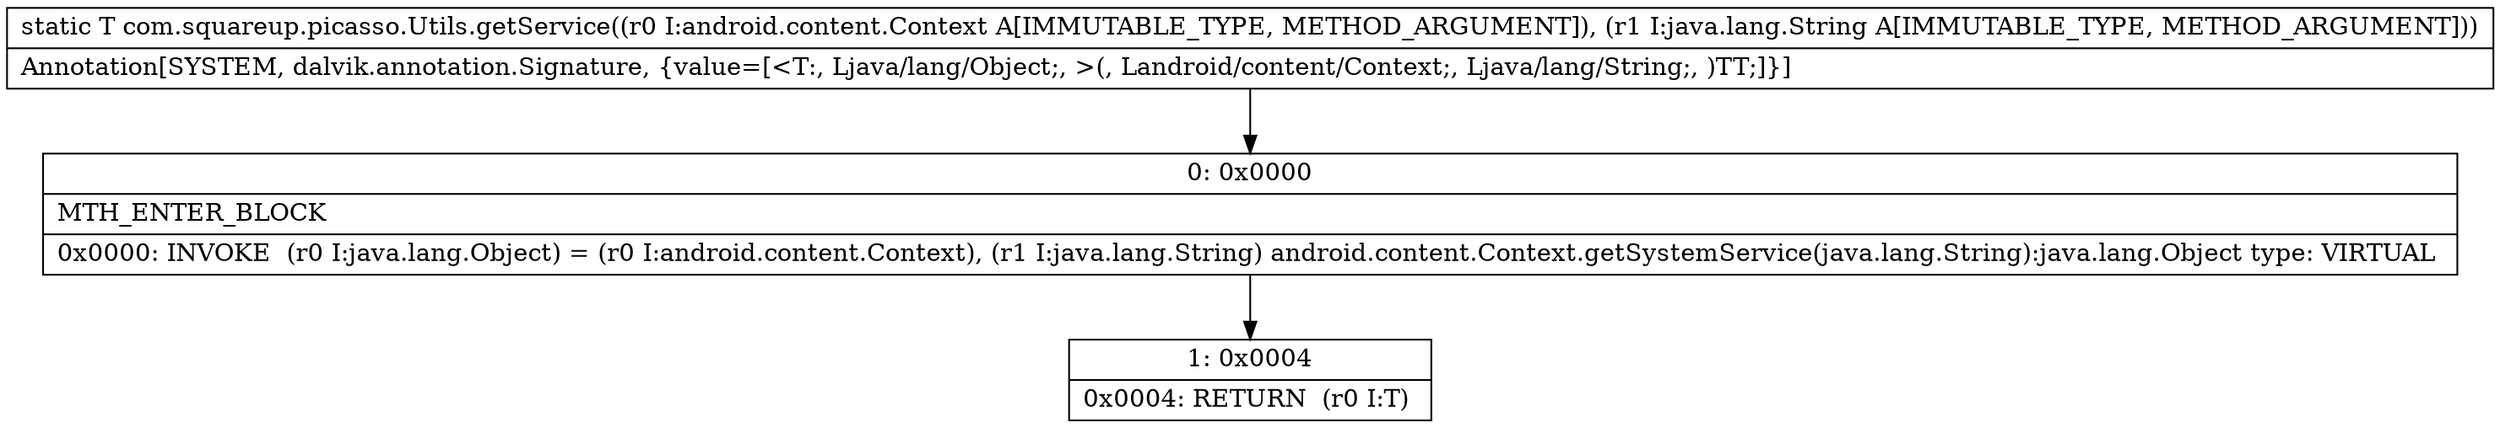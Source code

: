 digraph "CFG forcom.squareup.picasso.Utils.getService(Landroid\/content\/Context;Ljava\/lang\/String;)Ljava\/lang\/Object;" {
Node_0 [shape=record,label="{0\:\ 0x0000|MTH_ENTER_BLOCK\l|0x0000: INVOKE  (r0 I:java.lang.Object) = (r0 I:android.content.Context), (r1 I:java.lang.String) android.content.Context.getSystemService(java.lang.String):java.lang.Object type: VIRTUAL \l}"];
Node_1 [shape=record,label="{1\:\ 0x0004|0x0004: RETURN  (r0 I:T) \l}"];
MethodNode[shape=record,label="{static T com.squareup.picasso.Utils.getService((r0 I:android.content.Context A[IMMUTABLE_TYPE, METHOD_ARGUMENT]), (r1 I:java.lang.String A[IMMUTABLE_TYPE, METHOD_ARGUMENT]))  | Annotation[SYSTEM, dalvik.annotation.Signature, \{value=[\<T:, Ljava\/lang\/Object;, \>(, Landroid\/content\/Context;, Ljava\/lang\/String;, )TT;]\}]\l}"];
MethodNode -> Node_0;
Node_0 -> Node_1;
}

